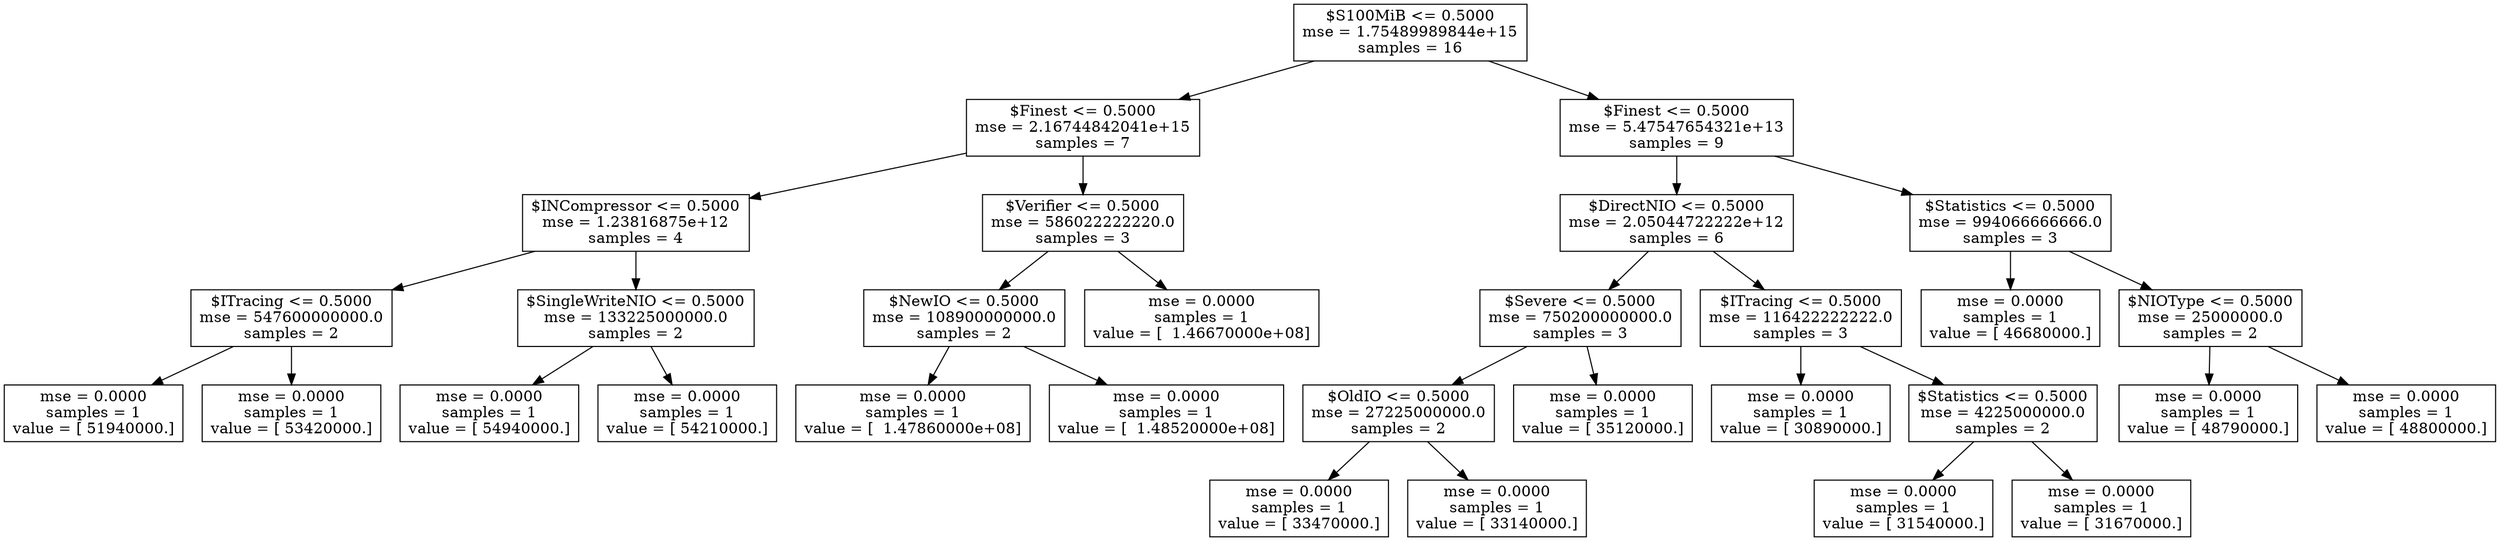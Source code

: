 digraph Tree {
0 [label="$S100MiB <= 0.5000\nmse = 1.75489989844e+15\nsamples = 16", shape="box"] ;
1 [label="$Finest <= 0.5000\nmse = 2.16744842041e+15\nsamples = 7", shape="box"] ;
0 -> 1 ;
2 [label="$INCompressor <= 0.5000\nmse = 1.23816875e+12\nsamples = 4", shape="box"] ;
1 -> 2 ;
3 [label="$ITracing <= 0.5000\nmse = 547600000000.0\nsamples = 2", shape="box"] ;
2 -> 3 ;
4 [label="mse = 0.0000\nsamples = 1\nvalue = [ 51940000.]", shape="box"] ;
3 -> 4 ;
5 [label="mse = 0.0000\nsamples = 1\nvalue = [ 53420000.]", shape="box"] ;
3 -> 5 ;
6 [label="$SingleWriteNIO <= 0.5000\nmse = 133225000000.0\nsamples = 2", shape="box"] ;
2 -> 6 ;
7 [label="mse = 0.0000\nsamples = 1\nvalue = [ 54940000.]", shape="box"] ;
6 -> 7 ;
8 [label="mse = 0.0000\nsamples = 1\nvalue = [ 54210000.]", shape="box"] ;
6 -> 8 ;
9 [label="$Verifier <= 0.5000\nmse = 586022222220.0\nsamples = 3", shape="box"] ;
1 -> 9 ;
10 [label="$NewIO <= 0.5000\nmse = 108900000000.0\nsamples = 2", shape="box"] ;
9 -> 10 ;
11 [label="mse = 0.0000\nsamples = 1\nvalue = [  1.47860000e+08]", shape="box"] ;
10 -> 11 ;
12 [label="mse = 0.0000\nsamples = 1\nvalue = [  1.48520000e+08]", shape="box"] ;
10 -> 12 ;
13 [label="mse = 0.0000\nsamples = 1\nvalue = [  1.46670000e+08]", shape="box"] ;
9 -> 13 ;
14 [label="$Finest <= 0.5000\nmse = 5.47547654321e+13\nsamples = 9", shape="box"] ;
0 -> 14 ;
15 [label="$DirectNIO <= 0.5000\nmse = 2.05044722222e+12\nsamples = 6", shape="box"] ;
14 -> 15 ;
16 [label="$Severe <= 0.5000\nmse = 750200000000.0\nsamples = 3", shape="box"] ;
15 -> 16 ;
17 [label="$OldIO <= 0.5000\nmse = 27225000000.0\nsamples = 2", shape="box"] ;
16 -> 17 ;
18 [label="mse = 0.0000\nsamples = 1\nvalue = [ 33470000.]", shape="box"] ;
17 -> 18 ;
19 [label="mse = 0.0000\nsamples = 1\nvalue = [ 33140000.]", shape="box"] ;
17 -> 19 ;
20 [label="mse = 0.0000\nsamples = 1\nvalue = [ 35120000.]", shape="box"] ;
16 -> 20 ;
21 [label="$ITracing <= 0.5000\nmse = 116422222222.0\nsamples = 3", shape="box"] ;
15 -> 21 ;
22 [label="mse = 0.0000\nsamples = 1\nvalue = [ 30890000.]", shape="box"] ;
21 -> 22 ;
23 [label="$Statistics <= 0.5000\nmse = 4225000000.0\nsamples = 2", shape="box"] ;
21 -> 23 ;
24 [label="mse = 0.0000\nsamples = 1\nvalue = [ 31540000.]", shape="box"] ;
23 -> 24 ;
25 [label="mse = 0.0000\nsamples = 1\nvalue = [ 31670000.]", shape="box"] ;
23 -> 25 ;
26 [label="$Statistics <= 0.5000\nmse = 994066666666.0\nsamples = 3", shape="box"] ;
14 -> 26 ;
27 [label="mse = 0.0000\nsamples = 1\nvalue = [ 46680000.]", shape="box"] ;
26 -> 27 ;
28 [label="$NIOType <= 0.5000\nmse = 25000000.0\nsamples = 2", shape="box"] ;
26 -> 28 ;
29 [label="mse = 0.0000\nsamples = 1\nvalue = [ 48790000.]", shape="box"] ;
28 -> 29 ;
30 [label="mse = 0.0000\nsamples = 1\nvalue = [ 48800000.]", shape="box"] ;
28 -> 30 ;
}